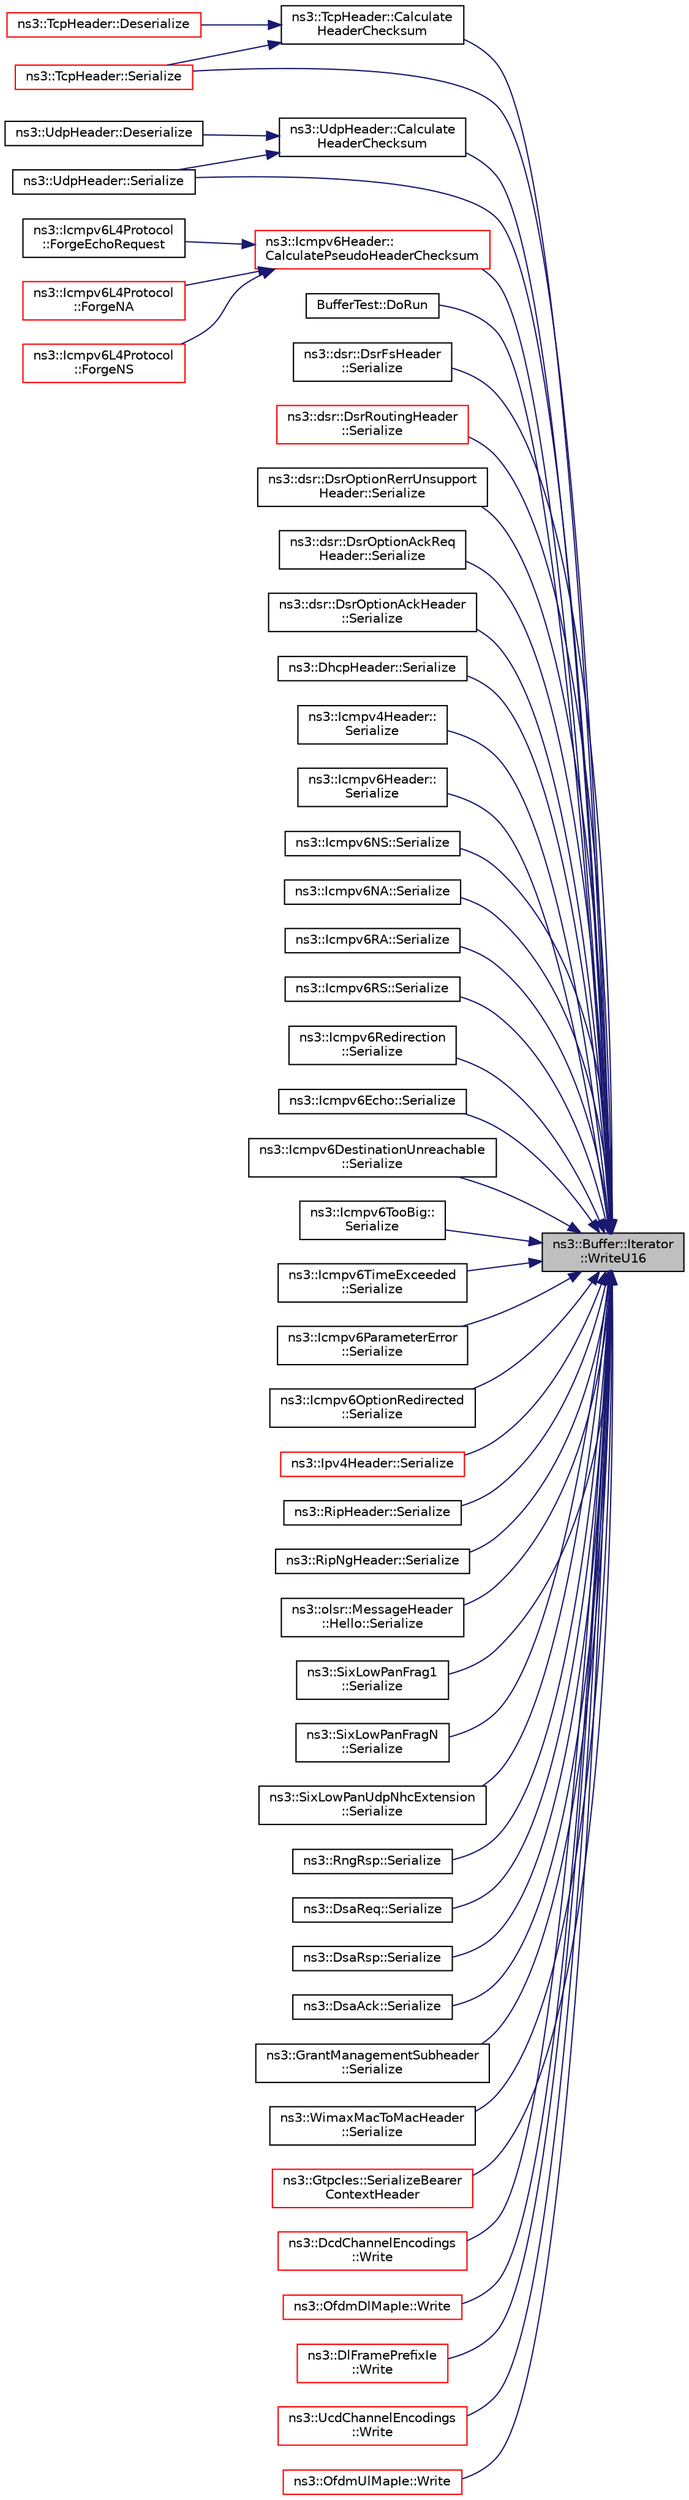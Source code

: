 digraph "ns3::Buffer::Iterator::WriteU16"
{
 // LATEX_PDF_SIZE
  edge [fontname="Helvetica",fontsize="10",labelfontname="Helvetica",labelfontsize="10"];
  node [fontname="Helvetica",fontsize="10",shape=record];
  rankdir="RL";
  Node1 [label="ns3::Buffer::Iterator\l::WriteU16",height=0.2,width=0.4,color="black", fillcolor="grey75", style="filled", fontcolor="black",tooltip=" "];
  Node1 -> Node2 [dir="back",color="midnightblue",fontsize="10",style="solid",fontname="Helvetica"];
  Node2 [label="ns3::TcpHeader::Calculate\lHeaderChecksum",height=0.2,width=0.4,color="black", fillcolor="white", style="filled",URL="$classns3_1_1_tcp_header.html#aa57fcc161d91b80483c757468303a50d",tooltip="Calculate the header checksum."];
  Node2 -> Node3 [dir="back",color="midnightblue",fontsize="10",style="solid",fontname="Helvetica"];
  Node3 [label="ns3::TcpHeader::Deserialize",height=0.2,width=0.4,color="red", fillcolor="white", style="filled",URL="$classns3_1_1_tcp_header.html#ac9ebbec6f00c4d7d040c1d68dbe8c793",tooltip=" "];
  Node2 -> Node8 [dir="back",color="midnightblue",fontsize="10",style="solid",fontname="Helvetica"];
  Node8 [label="ns3::TcpHeader::Serialize",height=0.2,width=0.4,color="red", fillcolor="white", style="filled",URL="$classns3_1_1_tcp_header.html#a16e145d6a2e7bf9eff6978904a9c50a5",tooltip=" "];
  Node1 -> Node10 [dir="back",color="midnightblue",fontsize="10",style="solid",fontname="Helvetica"];
  Node10 [label="ns3::UdpHeader::Calculate\lHeaderChecksum",height=0.2,width=0.4,color="black", fillcolor="white", style="filled",URL="$classns3_1_1_udp_header.html#a2826d7fc12f1fc610053662b10661491",tooltip="Calculate the header checksum."];
  Node10 -> Node11 [dir="back",color="midnightblue",fontsize="10",style="solid",fontname="Helvetica"];
  Node11 [label="ns3::UdpHeader::Deserialize",height=0.2,width=0.4,color="black", fillcolor="white", style="filled",URL="$classns3_1_1_udp_header.html#a68b4a7689b1741057d91f4360eb71493",tooltip=" "];
  Node10 -> Node12 [dir="back",color="midnightblue",fontsize="10",style="solid",fontname="Helvetica"];
  Node12 [label="ns3::UdpHeader::Serialize",height=0.2,width=0.4,color="black", fillcolor="white", style="filled",URL="$classns3_1_1_udp_header.html#a1023854152613e1c24a548bc6ed3e415",tooltip=" "];
  Node1 -> Node13 [dir="back",color="midnightblue",fontsize="10",style="solid",fontname="Helvetica"];
  Node13 [label="ns3::Icmpv6Header::\lCalculatePseudoHeaderChecksum",height=0.2,width=0.4,color="red", fillcolor="white", style="filled",URL="$classns3_1_1_icmpv6_header.html#aa0598a05dad2904576ed853885f4ed40",tooltip="Calculate pseudo header checksum for IPv6."];
  Node13 -> Node14 [dir="back",color="midnightblue",fontsize="10",style="solid",fontname="Helvetica"];
  Node14 [label="ns3::Icmpv6L4Protocol\l::ForgeEchoRequest",height=0.2,width=0.4,color="black", fillcolor="white", style="filled",URL="$classns3_1_1_icmpv6_l4_protocol.html#a2145831e01c5804d4d10d4fa4c5930ba",tooltip="Forge an Echo Request."];
  Node13 -> Node15 [dir="back",color="midnightblue",fontsize="10",style="solid",fontname="Helvetica"];
  Node15 [label="ns3::Icmpv6L4Protocol\l::ForgeNA",height=0.2,width=0.4,color="red", fillcolor="white", style="filled",URL="$classns3_1_1_icmpv6_l4_protocol.html#a687a096d8c5580cb3a80bec95b0dd689",tooltip="Forge a Neighbor Advertisement."];
  Node13 -> Node17 [dir="back",color="midnightblue",fontsize="10",style="solid",fontname="Helvetica"];
  Node17 [label="ns3::Icmpv6L4Protocol\l::ForgeNS",height=0.2,width=0.4,color="red", fillcolor="white", style="filled",URL="$classns3_1_1_icmpv6_l4_protocol.html#adb98e7ef239b59c186a7c96bf9735068",tooltip="Forge a Neighbor Solicitation."];
  Node1 -> Node40 [dir="back",color="midnightblue",fontsize="10",style="solid",fontname="Helvetica"];
  Node40 [label="BufferTest::DoRun",height=0.2,width=0.4,color="black", fillcolor="white", style="filled",URL="$class_buffer_test.html#a4ffd025f50c962366167daef7df0ac58",tooltip="Implementation to actually run this TestCase."];
  Node1 -> Node41 [dir="back",color="midnightblue",fontsize="10",style="solid",fontname="Helvetica"];
  Node41 [label="ns3::dsr::DsrFsHeader\l::Serialize",height=0.2,width=0.4,color="black", fillcolor="white", style="filled",URL="$classns3_1_1dsr_1_1_dsr_fs_header.html#a8551cf142e489deb6a45d8e2058ea21f",tooltip="Serialize the packet."];
  Node1 -> Node42 [dir="back",color="midnightblue",fontsize="10",style="solid",fontname="Helvetica"];
  Node42 [label="ns3::dsr::DsrRoutingHeader\l::Serialize",height=0.2,width=0.4,color="red", fillcolor="white", style="filled",URL="$classns3_1_1dsr_1_1_dsr_routing_header.html#ae4aa85fdcc35732b02218b95eb81f639",tooltip="Serialize the packet."];
  Node1 -> Node44 [dir="back",color="midnightblue",fontsize="10",style="solid",fontname="Helvetica"];
  Node44 [label="ns3::dsr::DsrOptionRerrUnsupport\lHeader::Serialize",height=0.2,width=0.4,color="black", fillcolor="white", style="filled",URL="$classns3_1_1dsr_1_1_dsr_option_rerr_unsupport_header.html#aa1d3f611474fc5df97f8b2c86d3acbe2",tooltip="Serialize the packet."];
  Node1 -> Node45 [dir="back",color="midnightblue",fontsize="10",style="solid",fontname="Helvetica"];
  Node45 [label="ns3::dsr::DsrOptionAckReq\lHeader::Serialize",height=0.2,width=0.4,color="black", fillcolor="white", style="filled",URL="$classns3_1_1dsr_1_1_dsr_option_ack_req_header.html#a6fcf6f09aee2216bbf3f4835368e330c",tooltip="Serialize the packet."];
  Node1 -> Node46 [dir="back",color="midnightblue",fontsize="10",style="solid",fontname="Helvetica"];
  Node46 [label="ns3::dsr::DsrOptionAckHeader\l::Serialize",height=0.2,width=0.4,color="black", fillcolor="white", style="filled",URL="$classns3_1_1dsr_1_1_dsr_option_ack_header.html#a6cde5f84cf50d52e15e278d5efa62c4a",tooltip="Serialize the packet."];
  Node1 -> Node47 [dir="back",color="midnightblue",fontsize="10",style="solid",fontname="Helvetica"];
  Node47 [label="ns3::DhcpHeader::Serialize",height=0.2,width=0.4,color="black", fillcolor="white", style="filled",URL="$classns3_1_1_dhcp_header.html#a51f751c68e6cb356fa731e7c61adf975",tooltip=" "];
  Node1 -> Node48 [dir="back",color="midnightblue",fontsize="10",style="solid",fontname="Helvetica"];
  Node48 [label="ns3::Icmpv4Header::\lSerialize",height=0.2,width=0.4,color="black", fillcolor="white", style="filled",URL="$classns3_1_1_icmpv4_header.html#a931d8112fd3d488c65eb431bccb10868",tooltip=" "];
  Node1 -> Node49 [dir="back",color="midnightblue",fontsize="10",style="solid",fontname="Helvetica"];
  Node49 [label="ns3::Icmpv6Header::\lSerialize",height=0.2,width=0.4,color="black", fillcolor="white", style="filled",URL="$classns3_1_1_icmpv6_header.html#a54f5a2d4fff941aa4d5ebf0ec763ff75",tooltip="Serialize the packet."];
  Node1 -> Node50 [dir="back",color="midnightblue",fontsize="10",style="solid",fontname="Helvetica"];
  Node50 [label="ns3::Icmpv6NS::Serialize",height=0.2,width=0.4,color="black", fillcolor="white", style="filled",URL="$classns3_1_1_icmpv6_n_s.html#aebc729af73f2c352fc876e76f4a5cab9",tooltip="Serialize the packet."];
  Node1 -> Node51 [dir="back",color="midnightblue",fontsize="10",style="solid",fontname="Helvetica"];
  Node51 [label="ns3::Icmpv6NA::Serialize",height=0.2,width=0.4,color="black", fillcolor="white", style="filled",URL="$classns3_1_1_icmpv6_n_a.html#af63511f282e7290b4368b77b869d739f",tooltip="Serialize the packet."];
  Node1 -> Node52 [dir="back",color="midnightblue",fontsize="10",style="solid",fontname="Helvetica"];
  Node52 [label="ns3::Icmpv6RA::Serialize",height=0.2,width=0.4,color="black", fillcolor="white", style="filled",URL="$classns3_1_1_icmpv6_r_a.html#aee1ae254556b10c1ffd1bdb1285ff579",tooltip="Serialize the packet."];
  Node1 -> Node53 [dir="back",color="midnightblue",fontsize="10",style="solid",fontname="Helvetica"];
  Node53 [label="ns3::Icmpv6RS::Serialize",height=0.2,width=0.4,color="black", fillcolor="white", style="filled",URL="$classns3_1_1_icmpv6_r_s.html#a6b87ce73e1dcccd598dd868997ec5541",tooltip="Serialize the packet."];
  Node1 -> Node54 [dir="back",color="midnightblue",fontsize="10",style="solid",fontname="Helvetica"];
  Node54 [label="ns3::Icmpv6Redirection\l::Serialize",height=0.2,width=0.4,color="black", fillcolor="white", style="filled",URL="$classns3_1_1_icmpv6_redirection.html#a28c9d2bdfe60df3740a03a0f929f6390",tooltip="Serialize the packet."];
  Node1 -> Node55 [dir="back",color="midnightblue",fontsize="10",style="solid",fontname="Helvetica"];
  Node55 [label="ns3::Icmpv6Echo::Serialize",height=0.2,width=0.4,color="black", fillcolor="white", style="filled",URL="$classns3_1_1_icmpv6_echo.html#a4ebf572a6d0ab57a65dae336411db10f",tooltip="Serialize the packet."];
  Node1 -> Node56 [dir="back",color="midnightblue",fontsize="10",style="solid",fontname="Helvetica"];
  Node56 [label="ns3::Icmpv6DestinationUnreachable\l::Serialize",height=0.2,width=0.4,color="black", fillcolor="white", style="filled",URL="$classns3_1_1_icmpv6_destination_unreachable.html#a307bf24f77edc801fb0a95b117bf8e82",tooltip="Serialize the packet."];
  Node1 -> Node57 [dir="back",color="midnightblue",fontsize="10",style="solid",fontname="Helvetica"];
  Node57 [label="ns3::Icmpv6TooBig::\lSerialize",height=0.2,width=0.4,color="black", fillcolor="white", style="filled",URL="$classns3_1_1_icmpv6_too_big.html#a307333cbfa102c539c3fdc1a6fe3bc1f",tooltip="Serialize the packet."];
  Node1 -> Node58 [dir="back",color="midnightblue",fontsize="10",style="solid",fontname="Helvetica"];
  Node58 [label="ns3::Icmpv6TimeExceeded\l::Serialize",height=0.2,width=0.4,color="black", fillcolor="white", style="filled",URL="$classns3_1_1_icmpv6_time_exceeded.html#a7e1ed342c15e7b9e19f11e9013f03714",tooltip="Serialize the packet."];
  Node1 -> Node59 [dir="back",color="midnightblue",fontsize="10",style="solid",fontname="Helvetica"];
  Node59 [label="ns3::Icmpv6ParameterError\l::Serialize",height=0.2,width=0.4,color="black", fillcolor="white", style="filled",URL="$classns3_1_1_icmpv6_parameter_error.html#a771961103fda9722d83ebbea35461bd4",tooltip="Serialize the packet."];
  Node1 -> Node60 [dir="back",color="midnightblue",fontsize="10",style="solid",fontname="Helvetica"];
  Node60 [label="ns3::Icmpv6OptionRedirected\l::Serialize",height=0.2,width=0.4,color="black", fillcolor="white", style="filled",URL="$classns3_1_1_icmpv6_option_redirected.html#aba3082cf4343e976eeabe018a5c6e39d",tooltip="Serialize the packet."];
  Node1 -> Node61 [dir="back",color="midnightblue",fontsize="10",style="solid",fontname="Helvetica"];
  Node61 [label="ns3::Ipv4Header::Serialize",height=0.2,width=0.4,color="red", fillcolor="white", style="filled",URL="$classns3_1_1_ipv4_header.html#ae2d063372b7fb59a4c8a7e18a43858c2",tooltip=" "];
  Node1 -> Node64 [dir="back",color="midnightblue",fontsize="10",style="solid",fontname="Helvetica"];
  Node64 [label="ns3::RipHeader::Serialize",height=0.2,width=0.4,color="black", fillcolor="white", style="filled",URL="$classns3_1_1_rip_header.html#ac5b4593f1e50a6b1d859a3e5f35ec704",tooltip="Serialize the packet."];
  Node1 -> Node65 [dir="back",color="midnightblue",fontsize="10",style="solid",fontname="Helvetica"];
  Node65 [label="ns3::RipNgHeader::Serialize",height=0.2,width=0.4,color="black", fillcolor="white", style="filled",URL="$classns3_1_1_rip_ng_header.html#a0c6f1a51ec9aff78a4c53f47ca6445b7",tooltip="Serialize the packet."];
  Node1 -> Node8 [dir="back",color="midnightblue",fontsize="10",style="solid",fontname="Helvetica"];
  Node1 -> Node12 [dir="back",color="midnightblue",fontsize="10",style="solid",fontname="Helvetica"];
  Node1 -> Node66 [dir="back",color="midnightblue",fontsize="10",style="solid",fontname="Helvetica"];
  Node66 [label="ns3::olsr::MessageHeader\l::Hello::Serialize",height=0.2,width=0.4,color="black", fillcolor="white", style="filled",URL="$structns3_1_1olsr_1_1_message_header_1_1_hello.html#af7e2bec7310f8f40cee45f6bd673dcbd",tooltip="This method is used by Packet::AddHeader to store a header into the byte buffer of a packet."];
  Node1 -> Node67 [dir="back",color="midnightblue",fontsize="10",style="solid",fontname="Helvetica"];
  Node67 [label="ns3::SixLowPanFrag1\l::Serialize",height=0.2,width=0.4,color="black", fillcolor="white", style="filled",URL="$classns3_1_1_six_low_pan_frag1.html#a2cdd944397f63c1887bf30e4d5633497",tooltip="Serialize the packet."];
  Node1 -> Node68 [dir="back",color="midnightblue",fontsize="10",style="solid",fontname="Helvetica"];
  Node68 [label="ns3::SixLowPanFragN\l::Serialize",height=0.2,width=0.4,color="black", fillcolor="white", style="filled",URL="$classns3_1_1_six_low_pan_frag_n.html#a8aeb273b9ce1aa454f73f1cf91060189",tooltip="Serialize the packet."];
  Node1 -> Node69 [dir="back",color="midnightblue",fontsize="10",style="solid",fontname="Helvetica"];
  Node69 [label="ns3::SixLowPanUdpNhcExtension\l::Serialize",height=0.2,width=0.4,color="black", fillcolor="white", style="filled",URL="$classns3_1_1_six_low_pan_udp_nhc_extension.html#a9b9fb2224aff3add410f3def37b8b789",tooltip="Serialize the packet."];
  Node1 -> Node70 [dir="back",color="midnightblue",fontsize="10",style="solid",fontname="Helvetica"];
  Node70 [label="ns3::RngRsp::Serialize",height=0.2,width=0.4,color="black", fillcolor="white", style="filled",URL="$classns3_1_1_rng_rsp.html#a004f6659f919f80f99e09df6756cb04c",tooltip=" "];
  Node1 -> Node71 [dir="back",color="midnightblue",fontsize="10",style="solid",fontname="Helvetica"];
  Node71 [label="ns3::DsaReq::Serialize",height=0.2,width=0.4,color="black", fillcolor="white", style="filled",URL="$classns3_1_1_dsa_req.html#ac9254d544c85ca99280702e239ff4de4",tooltip=" "];
  Node1 -> Node72 [dir="back",color="midnightblue",fontsize="10",style="solid",fontname="Helvetica"];
  Node72 [label="ns3::DsaRsp::Serialize",height=0.2,width=0.4,color="black", fillcolor="white", style="filled",URL="$classns3_1_1_dsa_rsp.html#abd1c32af623f91ebb0c07bf1d13f52bb",tooltip=" "];
  Node1 -> Node73 [dir="back",color="midnightblue",fontsize="10",style="solid",fontname="Helvetica"];
  Node73 [label="ns3::DsaAck::Serialize",height=0.2,width=0.4,color="black", fillcolor="white", style="filled",URL="$classns3_1_1_dsa_ack.html#a42c405e1c26fa99aedbddbd86f7c8eb5",tooltip=" "];
  Node1 -> Node74 [dir="back",color="midnightblue",fontsize="10",style="solid",fontname="Helvetica"];
  Node74 [label="ns3::GrantManagementSubheader\l::Serialize",height=0.2,width=0.4,color="black", fillcolor="white", style="filled",URL="$classns3_1_1_grant_management_subheader.html#a75d1e3ebf429afdad1c193ae73530f7d",tooltip=" "];
  Node1 -> Node75 [dir="back",color="midnightblue",fontsize="10",style="solid",fontname="Helvetica"];
  Node75 [label="ns3::WimaxMacToMacHeader\l::Serialize",height=0.2,width=0.4,color="black", fillcolor="white", style="filled",URL="$classns3_1_1_wimax_mac_to_mac_header.html#ac8b702e5602bd889a9a9932834ef3e74",tooltip=" "];
  Node1 -> Node76 [dir="back",color="midnightblue",fontsize="10",style="solid",fontname="Helvetica"];
  Node76 [label="ns3::GtpcIes::SerializeBearer\lContextHeader",height=0.2,width=0.4,color="red", fillcolor="white", style="filled",URL="$classns3_1_1_gtpc_ies.html#a0c8ce6922e9588a00cb8225348e15d71",tooltip=" "];
  Node1 -> Node81 [dir="back",color="midnightblue",fontsize="10",style="solid",fontname="Helvetica"];
  Node81 [label="ns3::DcdChannelEncodings\l::Write",height=0.2,width=0.4,color="red", fillcolor="white", style="filled",URL="$classns3_1_1_dcd_channel_encodings.html#a737d32860141b260841fdd06bd5759e5",tooltip="Write item."];
  Node1 -> Node83 [dir="back",color="midnightblue",fontsize="10",style="solid",fontname="Helvetica"];
  Node83 [label="ns3::OfdmDlMapIe::Write",height=0.2,width=0.4,color="red", fillcolor="white", style="filled",URL="$classns3_1_1_ofdm_dl_map_ie.html#a79fd594db1debce290f73b351feb2103",tooltip="Wrtie item."];
  Node1 -> Node85 [dir="back",color="midnightblue",fontsize="10",style="solid",fontname="Helvetica"];
  Node85 [label="ns3::DlFramePrefixIe\l::Write",height=0.2,width=0.4,color="red", fillcolor="white", style="filled",URL="$classns3_1_1_dl_frame_prefix_ie.html#aafafdcc8b468d3c0b56aa44f4ad21a69",tooltip="Write item function."];
  Node1 -> Node87 [dir="back",color="midnightblue",fontsize="10",style="solid",fontname="Helvetica"];
  Node87 [label="ns3::UcdChannelEncodings\l::Write",height=0.2,width=0.4,color="red", fillcolor="white", style="filled",URL="$classns3_1_1_ucd_channel_encodings.html#a293d8abef2fd8982d53a615decdc3ffc",tooltip="Write item."];
  Node1 -> Node89 [dir="back",color="midnightblue",fontsize="10",style="solid",fontname="Helvetica"];
  Node89 [label="ns3::OfdmUlMapIe::Write",height=0.2,width=0.4,color="red", fillcolor="white", style="filled",URL="$classns3_1_1_ofdm_ul_map_ie.html#a45c9875997f781a65b8eeb3e3340a75f",tooltip="Write item."];
}
